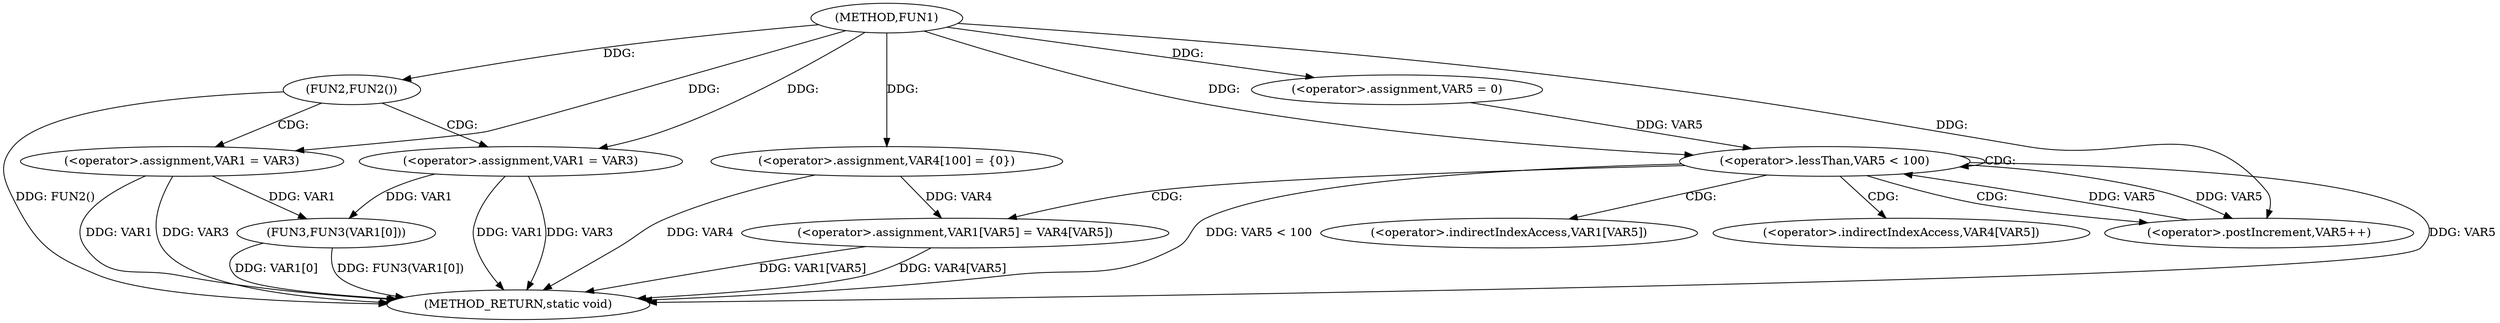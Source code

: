 digraph FUN1 {  
"1000100" [label = "(METHOD,FUN1)" ]
"1000143" [label = "(METHOD_RETURN,static void)" ]
"1000106" [label = "(FUN2,FUN2())" ]
"1000108" [label = "(<operator>.assignment,VAR1 = VAR3)" ]
"1000113" [label = "(<operator>.assignment,VAR1 = VAR3)" ]
"1000118" [label = "(<operator>.assignment,VAR4[100] = {0})" ]
"1000123" [label = "(<operator>.assignment,VAR5 = 0)" ]
"1000126" [label = "(<operator>.lessThan,VAR5 < 100)" ]
"1000129" [label = "(<operator>.postIncrement,VAR5++)" ]
"1000132" [label = "(<operator>.assignment,VAR1[VAR5] = VAR4[VAR5])" ]
"1000139" [label = "(FUN3,FUN3(VAR1[0]))" ]
"1000133" [label = "(<operator>.indirectIndexAccess,VAR1[VAR5])" ]
"1000136" [label = "(<operator>.indirectIndexAccess,VAR4[VAR5])" ]
  "1000126" -> "1000143"  [ label = "DDG: VAR5 < 100"] 
  "1000113" -> "1000143"  [ label = "DDG: VAR1"] 
  "1000139" -> "1000143"  [ label = "DDG: VAR1[0]"] 
  "1000113" -> "1000143"  [ label = "DDG: VAR3"] 
  "1000126" -> "1000143"  [ label = "DDG: VAR5"] 
  "1000132" -> "1000143"  [ label = "DDG: VAR1[VAR5]"] 
  "1000132" -> "1000143"  [ label = "DDG: VAR4[VAR5]"] 
  "1000118" -> "1000143"  [ label = "DDG: VAR4"] 
  "1000139" -> "1000143"  [ label = "DDG: FUN3(VAR1[0])"] 
  "1000108" -> "1000143"  [ label = "DDG: VAR3"] 
  "1000106" -> "1000143"  [ label = "DDG: FUN2()"] 
  "1000108" -> "1000143"  [ label = "DDG: VAR1"] 
  "1000100" -> "1000106"  [ label = "DDG: "] 
  "1000100" -> "1000108"  [ label = "DDG: "] 
  "1000100" -> "1000113"  [ label = "DDG: "] 
  "1000100" -> "1000118"  [ label = "DDG: "] 
  "1000100" -> "1000123"  [ label = "DDG: "] 
  "1000129" -> "1000126"  [ label = "DDG: VAR5"] 
  "1000123" -> "1000126"  [ label = "DDG: VAR5"] 
  "1000100" -> "1000126"  [ label = "DDG: "] 
  "1000126" -> "1000129"  [ label = "DDG: VAR5"] 
  "1000100" -> "1000129"  [ label = "DDG: "] 
  "1000118" -> "1000132"  [ label = "DDG: VAR4"] 
  "1000113" -> "1000139"  [ label = "DDG: VAR1"] 
  "1000108" -> "1000139"  [ label = "DDG: VAR1"] 
  "1000106" -> "1000108"  [ label = "CDG: "] 
  "1000106" -> "1000113"  [ label = "CDG: "] 
  "1000126" -> "1000132"  [ label = "CDG: "] 
  "1000126" -> "1000129"  [ label = "CDG: "] 
  "1000126" -> "1000133"  [ label = "CDG: "] 
  "1000126" -> "1000136"  [ label = "CDG: "] 
  "1000126" -> "1000126"  [ label = "CDG: "] 
}
